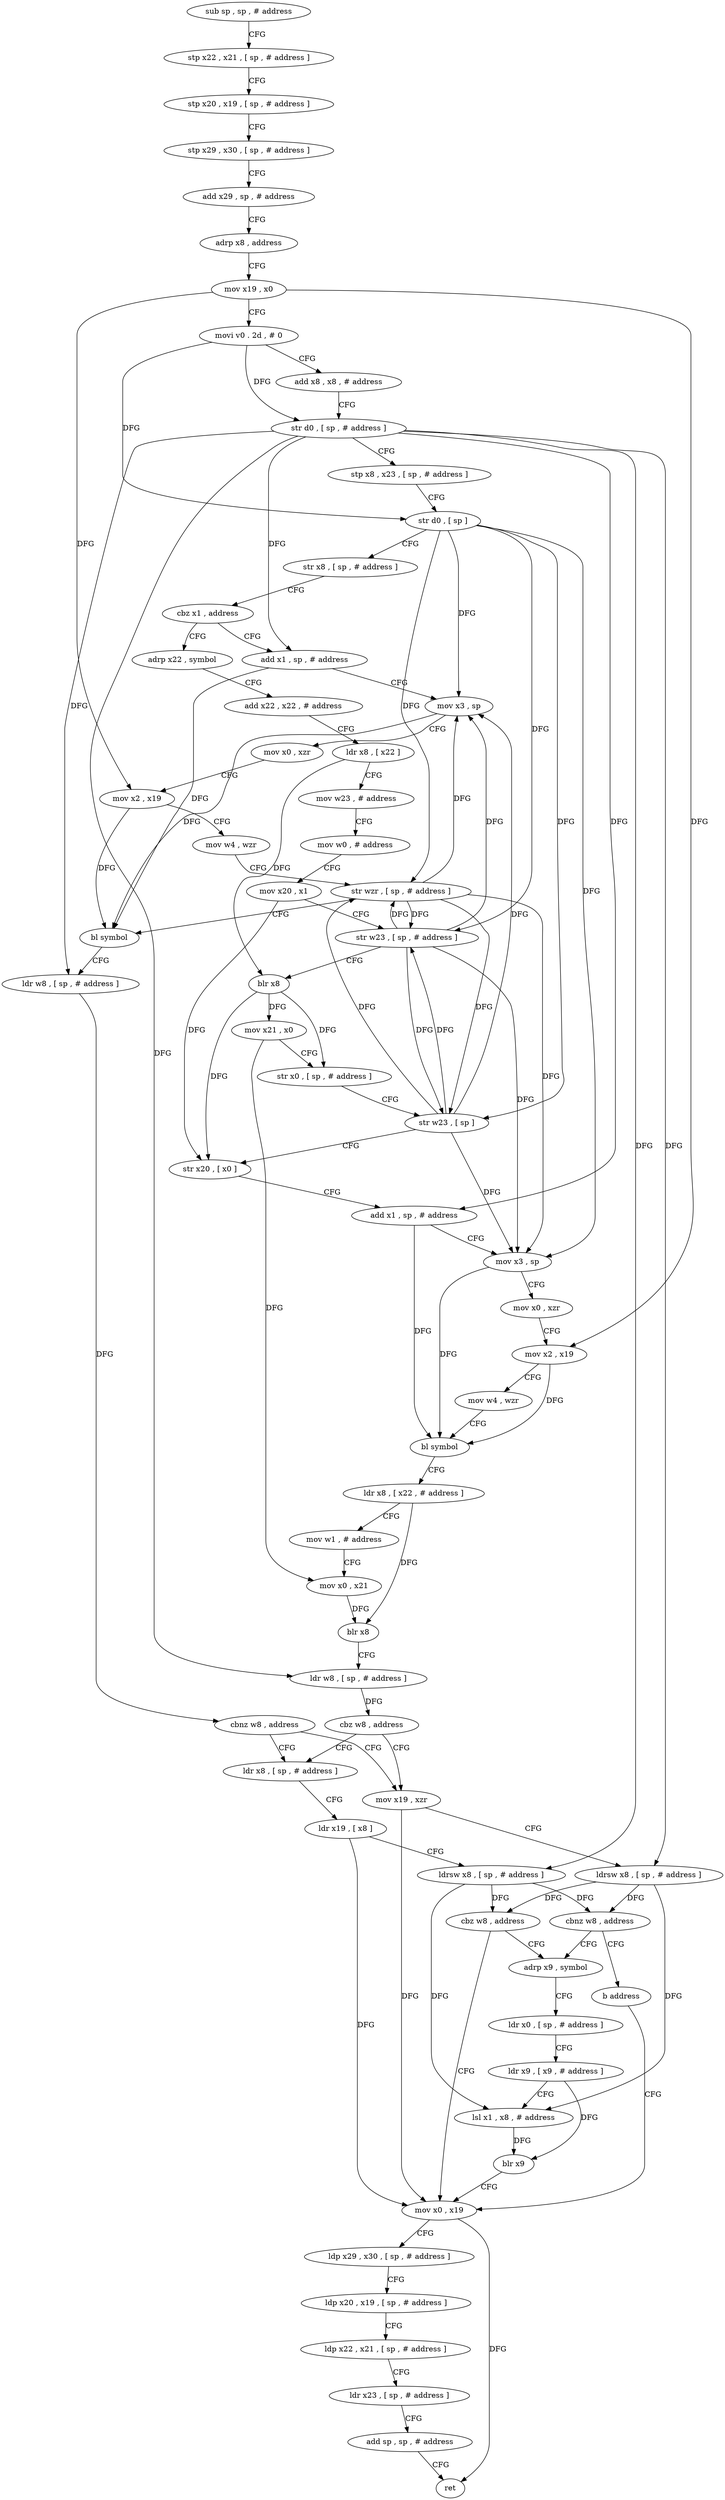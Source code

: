 digraph "func" {
"4242664" [label = "sub sp , sp , # address" ]
"4242668" [label = "stp x22 , x21 , [ sp , # address ]" ]
"4242672" [label = "stp x20 , x19 , [ sp , # address ]" ]
"4242676" [label = "stp x29 , x30 , [ sp , # address ]" ]
"4242680" [label = "add x29 , sp , # address" ]
"4242684" [label = "adrp x8 , address" ]
"4242688" [label = "mov x19 , x0" ]
"4242692" [label = "movi v0 . 2d , # 0" ]
"4242696" [label = "add x8 , x8 , # address" ]
"4242700" [label = "str d0 , [ sp , # address ]" ]
"4242704" [label = "stp x8 , x23 , [ sp , # address ]" ]
"4242708" [label = "str d0 , [ sp ]" ]
"4242712" [label = "str x8 , [ sp , # address ]" ]
"4242716" [label = "cbz x1 , address" ]
"4242880" [label = "add x1 , sp , # address" ]
"4242720" [label = "adrp x22 , symbol" ]
"4242884" [label = "mov x3 , sp" ]
"4242888" [label = "mov x0 , xzr" ]
"4242892" [label = "mov x2 , x19" ]
"4242896" [label = "mov w4 , wzr" ]
"4242900" [label = "str wzr , [ sp , # address ]" ]
"4242904" [label = "bl symbol" ]
"4242908" [label = "ldr w8 , [ sp , # address ]" ]
"4242912" [label = "cbnz w8 , address" ]
"4242816" [label = "ldr x8 , [ sp , # address ]" ]
"4242916" [label = "mov x19 , xzr" ]
"4242724" [label = "add x22 , x22 , # address" ]
"4242728" [label = "ldr x8 , [ x22 ]" ]
"4242732" [label = "mov w23 , # address" ]
"4242736" [label = "mov w0 , # address" ]
"4242740" [label = "mov x20 , x1" ]
"4242744" [label = "str w23 , [ sp , # address ]" ]
"4242748" [label = "blr x8" ]
"4242752" [label = "mov x21 , x0" ]
"4242756" [label = "str x0 , [ sp , # address ]" ]
"4242760" [label = "str w23 , [ sp ]" ]
"4242764" [label = "str x20 , [ x0 ]" ]
"4242768" [label = "add x1 , sp , # address" ]
"4242772" [label = "mov x3 , sp" ]
"4242776" [label = "mov x0 , xzr" ]
"4242780" [label = "mov x2 , x19" ]
"4242784" [label = "mov w4 , wzr" ]
"4242788" [label = "bl symbol" ]
"4242792" [label = "ldr x8 , [ x22 , # address ]" ]
"4242796" [label = "mov w1 , # address" ]
"4242800" [label = "mov x0 , x21" ]
"4242804" [label = "blr x8" ]
"4242808" [label = "ldr w8 , [ sp , # address ]" ]
"4242812" [label = "cbz w8 , address" ]
"4242820" [label = "ldr x19 , [ x8 ]" ]
"4242824" [label = "ldrsw x8 , [ sp , # address ]" ]
"4242828" [label = "cbz w8 , address" ]
"4242852" [label = "mov x0 , x19" ]
"4242832" [label = "adrp x9 , symbol" ]
"4242920" [label = "ldrsw x8 , [ sp , # address ]" ]
"4242924" [label = "cbnz w8 , address" ]
"4242928" [label = "b address" ]
"4242856" [label = "ldp x29 , x30 , [ sp , # address ]" ]
"4242860" [label = "ldp x20 , x19 , [ sp , # address ]" ]
"4242864" [label = "ldp x22 , x21 , [ sp , # address ]" ]
"4242868" [label = "ldr x23 , [ sp , # address ]" ]
"4242872" [label = "add sp , sp , # address" ]
"4242876" [label = "ret" ]
"4242836" [label = "ldr x0 , [ sp , # address ]" ]
"4242840" [label = "ldr x9 , [ x9 , # address ]" ]
"4242844" [label = "lsl x1 , x8 , # address" ]
"4242848" [label = "blr x9" ]
"4242664" -> "4242668" [ label = "CFG" ]
"4242668" -> "4242672" [ label = "CFG" ]
"4242672" -> "4242676" [ label = "CFG" ]
"4242676" -> "4242680" [ label = "CFG" ]
"4242680" -> "4242684" [ label = "CFG" ]
"4242684" -> "4242688" [ label = "CFG" ]
"4242688" -> "4242692" [ label = "CFG" ]
"4242688" -> "4242892" [ label = "DFG" ]
"4242688" -> "4242780" [ label = "DFG" ]
"4242692" -> "4242696" [ label = "CFG" ]
"4242692" -> "4242700" [ label = "DFG" ]
"4242692" -> "4242708" [ label = "DFG" ]
"4242696" -> "4242700" [ label = "CFG" ]
"4242700" -> "4242704" [ label = "CFG" ]
"4242700" -> "4242908" [ label = "DFG" ]
"4242700" -> "4242808" [ label = "DFG" ]
"4242700" -> "4242824" [ label = "DFG" ]
"4242700" -> "4242920" [ label = "DFG" ]
"4242700" -> "4242880" [ label = "DFG" ]
"4242700" -> "4242768" [ label = "DFG" ]
"4242704" -> "4242708" [ label = "CFG" ]
"4242708" -> "4242712" [ label = "CFG" ]
"4242708" -> "4242884" [ label = "DFG" ]
"4242708" -> "4242900" [ label = "DFG" ]
"4242708" -> "4242744" [ label = "DFG" ]
"4242708" -> "4242760" [ label = "DFG" ]
"4242708" -> "4242772" [ label = "DFG" ]
"4242712" -> "4242716" [ label = "CFG" ]
"4242716" -> "4242880" [ label = "CFG" ]
"4242716" -> "4242720" [ label = "CFG" ]
"4242880" -> "4242884" [ label = "CFG" ]
"4242880" -> "4242904" [ label = "DFG" ]
"4242720" -> "4242724" [ label = "CFG" ]
"4242884" -> "4242888" [ label = "CFG" ]
"4242884" -> "4242904" [ label = "DFG" ]
"4242888" -> "4242892" [ label = "CFG" ]
"4242892" -> "4242896" [ label = "CFG" ]
"4242892" -> "4242904" [ label = "DFG" ]
"4242896" -> "4242900" [ label = "CFG" ]
"4242900" -> "4242904" [ label = "CFG" ]
"4242900" -> "4242884" [ label = "DFG" ]
"4242900" -> "4242744" [ label = "DFG" ]
"4242900" -> "4242760" [ label = "DFG" ]
"4242900" -> "4242772" [ label = "DFG" ]
"4242904" -> "4242908" [ label = "CFG" ]
"4242908" -> "4242912" [ label = "DFG" ]
"4242912" -> "4242816" [ label = "CFG" ]
"4242912" -> "4242916" [ label = "CFG" ]
"4242816" -> "4242820" [ label = "CFG" ]
"4242916" -> "4242920" [ label = "CFG" ]
"4242916" -> "4242852" [ label = "DFG" ]
"4242724" -> "4242728" [ label = "CFG" ]
"4242728" -> "4242732" [ label = "CFG" ]
"4242728" -> "4242748" [ label = "DFG" ]
"4242732" -> "4242736" [ label = "CFG" ]
"4242736" -> "4242740" [ label = "CFG" ]
"4242740" -> "4242744" [ label = "CFG" ]
"4242740" -> "4242764" [ label = "DFG" ]
"4242744" -> "4242748" [ label = "CFG" ]
"4242744" -> "4242884" [ label = "DFG" ]
"4242744" -> "4242900" [ label = "DFG" ]
"4242744" -> "4242760" [ label = "DFG" ]
"4242744" -> "4242772" [ label = "DFG" ]
"4242748" -> "4242752" [ label = "DFG" ]
"4242748" -> "4242756" [ label = "DFG" ]
"4242748" -> "4242764" [ label = "DFG" ]
"4242752" -> "4242756" [ label = "CFG" ]
"4242752" -> "4242800" [ label = "DFG" ]
"4242756" -> "4242760" [ label = "CFG" ]
"4242760" -> "4242764" [ label = "CFG" ]
"4242760" -> "4242884" [ label = "DFG" ]
"4242760" -> "4242900" [ label = "DFG" ]
"4242760" -> "4242744" [ label = "DFG" ]
"4242760" -> "4242772" [ label = "DFG" ]
"4242764" -> "4242768" [ label = "CFG" ]
"4242768" -> "4242772" [ label = "CFG" ]
"4242768" -> "4242788" [ label = "DFG" ]
"4242772" -> "4242776" [ label = "CFG" ]
"4242772" -> "4242788" [ label = "DFG" ]
"4242776" -> "4242780" [ label = "CFG" ]
"4242780" -> "4242784" [ label = "CFG" ]
"4242780" -> "4242788" [ label = "DFG" ]
"4242784" -> "4242788" [ label = "CFG" ]
"4242788" -> "4242792" [ label = "CFG" ]
"4242792" -> "4242796" [ label = "CFG" ]
"4242792" -> "4242804" [ label = "DFG" ]
"4242796" -> "4242800" [ label = "CFG" ]
"4242800" -> "4242804" [ label = "DFG" ]
"4242804" -> "4242808" [ label = "CFG" ]
"4242808" -> "4242812" [ label = "DFG" ]
"4242812" -> "4242916" [ label = "CFG" ]
"4242812" -> "4242816" [ label = "CFG" ]
"4242820" -> "4242824" [ label = "CFG" ]
"4242820" -> "4242852" [ label = "DFG" ]
"4242824" -> "4242828" [ label = "DFG" ]
"4242824" -> "4242924" [ label = "DFG" ]
"4242824" -> "4242844" [ label = "DFG" ]
"4242828" -> "4242852" [ label = "CFG" ]
"4242828" -> "4242832" [ label = "CFG" ]
"4242852" -> "4242856" [ label = "CFG" ]
"4242852" -> "4242876" [ label = "DFG" ]
"4242832" -> "4242836" [ label = "CFG" ]
"4242920" -> "4242924" [ label = "DFG" ]
"4242920" -> "4242828" [ label = "DFG" ]
"4242920" -> "4242844" [ label = "DFG" ]
"4242924" -> "4242832" [ label = "CFG" ]
"4242924" -> "4242928" [ label = "CFG" ]
"4242928" -> "4242852" [ label = "CFG" ]
"4242856" -> "4242860" [ label = "CFG" ]
"4242860" -> "4242864" [ label = "CFG" ]
"4242864" -> "4242868" [ label = "CFG" ]
"4242868" -> "4242872" [ label = "CFG" ]
"4242872" -> "4242876" [ label = "CFG" ]
"4242836" -> "4242840" [ label = "CFG" ]
"4242840" -> "4242844" [ label = "CFG" ]
"4242840" -> "4242848" [ label = "DFG" ]
"4242844" -> "4242848" [ label = "DFG" ]
"4242848" -> "4242852" [ label = "CFG" ]
}
